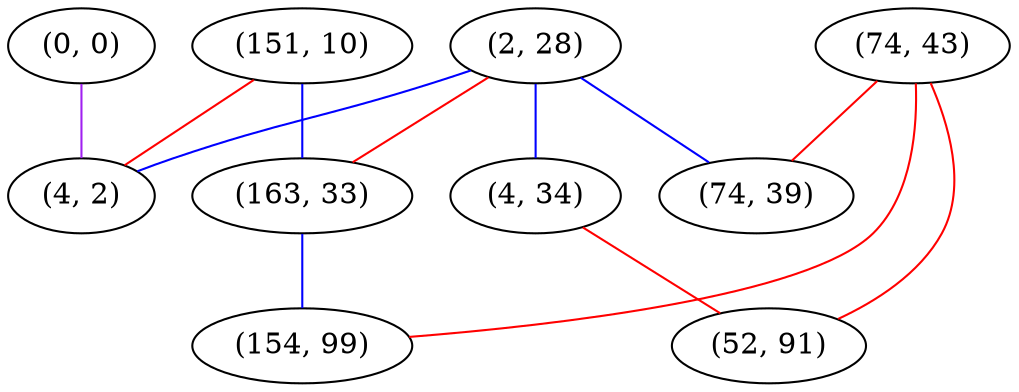 graph "" {
"(0, 0)";
"(74, 43)";
"(2, 28)";
"(151, 10)";
"(74, 39)";
"(163, 33)";
"(154, 99)";
"(4, 2)";
"(4, 34)";
"(52, 91)";
"(0, 0)" -- "(4, 2)"  [color=purple, key=0, weight=4];
"(74, 43)" -- "(74, 39)"  [color=red, key=0, weight=1];
"(74, 43)" -- "(154, 99)"  [color=red, key=0, weight=1];
"(74, 43)" -- "(52, 91)"  [color=red, key=0, weight=1];
"(2, 28)" -- "(74, 39)"  [color=blue, key=0, weight=3];
"(2, 28)" -- "(4, 34)"  [color=blue, key=0, weight=3];
"(2, 28)" -- "(163, 33)"  [color=red, key=0, weight=1];
"(2, 28)" -- "(4, 2)"  [color=blue, key=0, weight=3];
"(151, 10)" -- "(4, 2)"  [color=red, key=0, weight=1];
"(151, 10)" -- "(163, 33)"  [color=blue, key=0, weight=3];
"(163, 33)" -- "(154, 99)"  [color=blue, key=0, weight=3];
"(4, 34)" -- "(52, 91)"  [color=red, key=0, weight=1];
}
